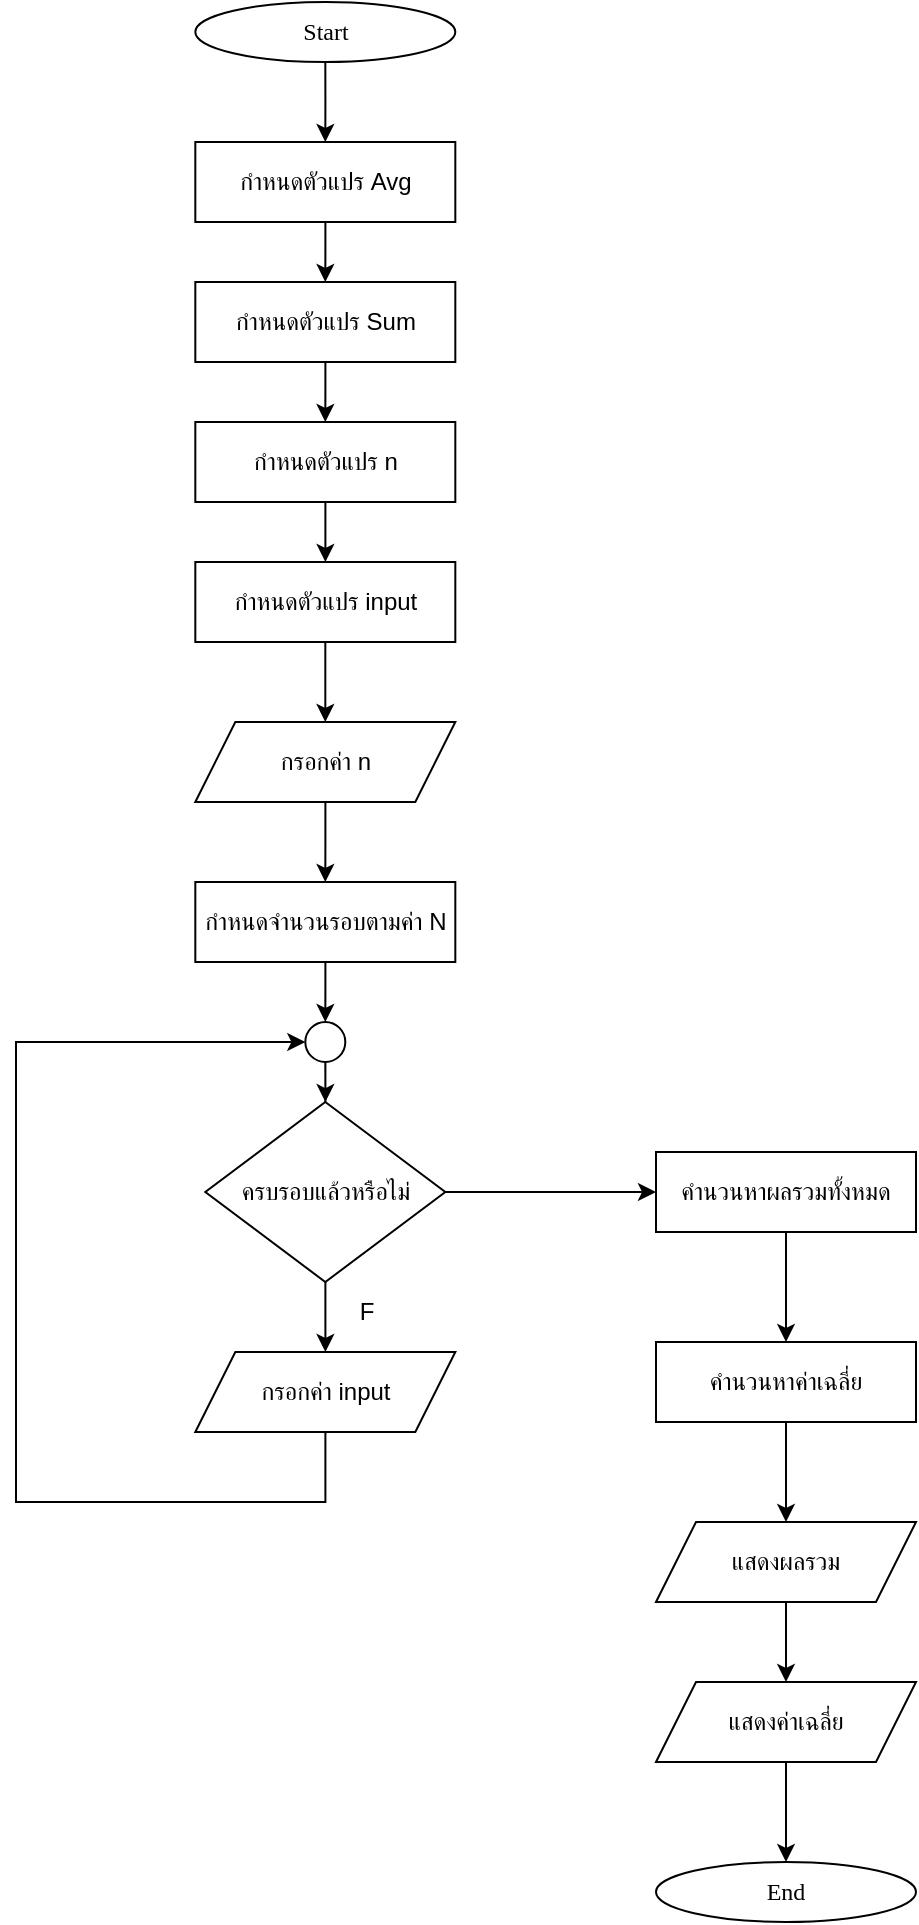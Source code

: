 <mxfile version="24.9.2">
  <diagram name="Page-1" id="cbf5Yu0xilgeXdx5oO3N">
    <mxGraphModel dx="1756" dy="1591" grid="1" gridSize="10" guides="1" tooltips="1" connect="1" arrows="1" fold="1" page="1" pageScale="1" pageWidth="850" pageHeight="1100" math="0" shadow="0">
      <root>
        <mxCell id="0" />
        <mxCell id="1" parent="0" />
        <mxCell id="1T_A9ecVVOwUksz8MQ6K-1" value="" style="edgeStyle=orthogonalEdgeStyle;rounded=0;orthogonalLoop=1;jettySize=auto;html=1;" edge="1" parent="1" source="1T_A9ecVVOwUksz8MQ6K-2">
          <mxGeometry relative="1" as="geometry">
            <mxPoint x="-495.34" y="-990" as="targetPoint" />
          </mxGeometry>
        </mxCell>
        <mxCell id="1T_A9ecVVOwUksz8MQ6K-2" value="&lt;font data-font-src=&quot;https://fonts.googleapis.com/css?family=Sarabun&quot; face=&quot;Sarabun&quot;&gt;Start&lt;/font&gt;" style="ellipse;whiteSpace=wrap;html=1;" vertex="1" parent="1">
          <mxGeometry x="-560.34" y="-1060" width="130" height="30" as="geometry" />
        </mxCell>
        <mxCell id="1T_A9ecVVOwUksz8MQ6K-3" value="" style="edgeStyle=orthogonalEdgeStyle;rounded=0;orthogonalLoop=1;jettySize=auto;html=1;" edge="1" parent="1" source="1T_A9ecVVOwUksz8MQ6K-4" target="1T_A9ecVVOwUksz8MQ6K-6">
          <mxGeometry relative="1" as="geometry" />
        </mxCell>
        <mxCell id="1T_A9ecVVOwUksz8MQ6K-4" value="กำหนดตัวแปร n" style="rounded=0;whiteSpace=wrap;html=1;" vertex="1" parent="1">
          <mxGeometry x="-560.34" y="-850" width="130" height="40" as="geometry" />
        </mxCell>
        <mxCell id="1T_A9ecVVOwUksz8MQ6K-5" value="" style="edgeStyle=orthogonalEdgeStyle;rounded=0;orthogonalLoop=1;jettySize=auto;html=1;" edge="1" parent="1" source="1T_A9ecVVOwUksz8MQ6K-6" target="1T_A9ecVVOwUksz8MQ6K-8">
          <mxGeometry relative="1" as="geometry" />
        </mxCell>
        <mxCell id="1T_A9ecVVOwUksz8MQ6K-6" value="กำหนดตัวแปร input" style="rounded=0;whiteSpace=wrap;html=1;" vertex="1" parent="1">
          <mxGeometry x="-560.34" y="-780" width="130" height="40" as="geometry" />
        </mxCell>
        <mxCell id="1T_A9ecVVOwUksz8MQ6K-7" value="" style="edgeStyle=orthogonalEdgeStyle;rounded=0;orthogonalLoop=1;jettySize=auto;html=1;" edge="1" parent="1" source="1T_A9ecVVOwUksz8MQ6K-8">
          <mxGeometry relative="1" as="geometry">
            <mxPoint x="-495.34" y="-620" as="targetPoint" />
          </mxGeometry>
        </mxCell>
        <mxCell id="1T_A9ecVVOwUksz8MQ6K-8" value="กรอกค่า n" style="rounded=0;whiteSpace=wrap;html=1;shape=parallelogram;perimeter=parallelogramPerimeter;fixedSize=1;" vertex="1" parent="1">
          <mxGeometry x="-560.34" y="-700" width="130" height="40" as="geometry" />
        </mxCell>
        <mxCell id="1T_A9ecVVOwUksz8MQ6K-9" value="" style="edgeStyle=orthogonalEdgeStyle;rounded=0;orthogonalLoop=1;jettySize=auto;html=1;" edge="1" parent="1" source="1T_A9ecVVOwUksz8MQ6K-11" target="1T_A9ecVVOwUksz8MQ6K-15">
          <mxGeometry relative="1" as="geometry" />
        </mxCell>
        <mxCell id="1T_A9ecVVOwUksz8MQ6K-10" value="" style="edgeStyle=orthogonalEdgeStyle;rounded=0;orthogonalLoop=1;jettySize=auto;html=1;" edge="1" parent="1" source="1T_A9ecVVOwUksz8MQ6K-11" target="1T_A9ecVVOwUksz8MQ6K-20">
          <mxGeometry relative="1" as="geometry" />
        </mxCell>
        <mxCell id="1T_A9ecVVOwUksz8MQ6K-11" value="ครบรอบแล้วหรือไม่" style="rhombus;whiteSpace=wrap;html=1;" vertex="1" parent="1">
          <mxGeometry x="-555.34" y="-510" width="120" height="90" as="geometry" />
        </mxCell>
        <mxCell id="1T_A9ecVVOwUksz8MQ6K-12" value="" style="edgeStyle=orthogonalEdgeStyle;rounded=0;orthogonalLoop=1;jettySize=auto;html=1;" edge="1" parent="1" source="1T_A9ecVVOwUksz8MQ6K-13" target="1T_A9ecVVOwUksz8MQ6K-17">
          <mxGeometry relative="1" as="geometry" />
        </mxCell>
        <mxCell id="1T_A9ecVVOwUksz8MQ6K-13" value="กำหนดจำนวนรอบตามค่า N" style="rounded=0;whiteSpace=wrap;html=1;" vertex="1" parent="1">
          <mxGeometry x="-560.34" y="-620" width="130" height="40" as="geometry" />
        </mxCell>
        <mxCell id="1T_A9ecVVOwUksz8MQ6K-14" style="edgeStyle=orthogonalEdgeStyle;rounded=0;orthogonalLoop=1;jettySize=auto;html=1;entryX=0;entryY=0.5;entryDx=0;entryDy=0;" edge="1" parent="1" source="1T_A9ecVVOwUksz8MQ6K-15" target="1T_A9ecVVOwUksz8MQ6K-17">
          <mxGeometry relative="1" as="geometry">
            <Array as="points">
              <mxPoint x="-495" y="-310" />
              <mxPoint x="-650" y="-310" />
              <mxPoint x="-650" y="-540" />
            </Array>
          </mxGeometry>
        </mxCell>
        <mxCell id="1T_A9ecVVOwUksz8MQ6K-15" value="กรอกค่า input" style="rounded=0;whiteSpace=wrap;html=1;shape=parallelogram;perimeter=parallelogramPerimeter;fixedSize=1;" vertex="1" parent="1">
          <mxGeometry x="-560.34" y="-385" width="130" height="40" as="geometry" />
        </mxCell>
        <mxCell id="1T_A9ecVVOwUksz8MQ6K-16" value="" style="edgeStyle=orthogonalEdgeStyle;rounded=0;orthogonalLoop=1;jettySize=auto;html=1;" edge="1" parent="1" source="1T_A9ecVVOwUksz8MQ6K-17" target="1T_A9ecVVOwUksz8MQ6K-11">
          <mxGeometry relative="1" as="geometry" />
        </mxCell>
        <mxCell id="1T_A9ecVVOwUksz8MQ6K-17" value="" style="ellipse;whiteSpace=wrap;html=1;aspect=fixed;" vertex="1" parent="1">
          <mxGeometry x="-505.34" y="-550" width="20" height="20" as="geometry" />
        </mxCell>
        <mxCell id="1T_A9ecVVOwUksz8MQ6K-18" value="F" style="text;html=1;align=center;verticalAlign=middle;resizable=0;points=[];autosize=1;strokeColor=none;fillColor=none;" vertex="1" parent="1">
          <mxGeometry x="-490" y="-420" width="30" height="30" as="geometry" />
        </mxCell>
        <mxCell id="1T_A9ecVVOwUksz8MQ6K-19" value="" style="edgeStyle=orthogonalEdgeStyle;rounded=0;orthogonalLoop=1;jettySize=auto;html=1;" edge="1" parent="1" source="1T_A9ecVVOwUksz8MQ6K-20" target="1T_A9ecVVOwUksz8MQ6K-22">
          <mxGeometry relative="1" as="geometry" />
        </mxCell>
        <mxCell id="1T_A9ecVVOwUksz8MQ6K-20" value="คำนวนหาผลรวมทั้งหมด" style="rounded=0;whiteSpace=wrap;html=1;" vertex="1" parent="1">
          <mxGeometry x="-330.0" y="-485" width="130" height="40" as="geometry" />
        </mxCell>
        <mxCell id="1T_A9ecVVOwUksz8MQ6K-21" value="" style="edgeStyle=orthogonalEdgeStyle;rounded=0;orthogonalLoop=1;jettySize=auto;html=1;" edge="1" parent="1" source="1T_A9ecVVOwUksz8MQ6K-22" target="1T_A9ecVVOwUksz8MQ6K-24">
          <mxGeometry relative="1" as="geometry" />
        </mxCell>
        <mxCell id="1T_A9ecVVOwUksz8MQ6K-22" value="คำนวนหาค่าเฉลี่ย" style="rounded=0;whiteSpace=wrap;html=1;" vertex="1" parent="1">
          <mxGeometry x="-330.0" y="-390" width="130" height="40" as="geometry" />
        </mxCell>
        <mxCell id="1T_A9ecVVOwUksz8MQ6K-23" value="" style="edgeStyle=orthogonalEdgeStyle;rounded=0;orthogonalLoop=1;jettySize=auto;html=1;" edge="1" parent="1" source="1T_A9ecVVOwUksz8MQ6K-24" target="1T_A9ecVVOwUksz8MQ6K-26">
          <mxGeometry relative="1" as="geometry" />
        </mxCell>
        <mxCell id="1T_A9ecVVOwUksz8MQ6K-24" value="แสดงผลรวม" style="rounded=0;whiteSpace=wrap;html=1;shape=parallelogram;perimeter=parallelogramPerimeter;fixedSize=1;" vertex="1" parent="1">
          <mxGeometry x="-330.0" y="-300" width="130" height="40" as="geometry" />
        </mxCell>
        <mxCell id="1T_A9ecVVOwUksz8MQ6K-25" value="" style="edgeStyle=orthogonalEdgeStyle;rounded=0;orthogonalLoop=1;jettySize=auto;html=1;" edge="1" parent="1" source="1T_A9ecVVOwUksz8MQ6K-26" target="1T_A9ecVVOwUksz8MQ6K-27">
          <mxGeometry relative="1" as="geometry" />
        </mxCell>
        <mxCell id="1T_A9ecVVOwUksz8MQ6K-26" value="แสดงค่าเฉลี่ย" style="rounded=0;whiteSpace=wrap;html=1;shape=parallelogram;perimeter=parallelogramPerimeter;fixedSize=1;" vertex="1" parent="1">
          <mxGeometry x="-330.0" y="-220" width="130" height="40" as="geometry" />
        </mxCell>
        <mxCell id="1T_A9ecVVOwUksz8MQ6K-27" value="&lt;font data-font-src=&quot;https://fonts.googleapis.com/css?family=Sarabun&quot; face=&quot;Sarabun&quot;&gt;End&lt;/font&gt;" style="ellipse;whiteSpace=wrap;html=1;" vertex="1" parent="1">
          <mxGeometry x="-330.0" y="-130" width="130" height="30" as="geometry" />
        </mxCell>
        <mxCell id="1T_A9ecVVOwUksz8MQ6K-31" style="edgeStyle=orthogonalEdgeStyle;rounded=0;orthogonalLoop=1;jettySize=auto;html=1;entryX=0.5;entryY=0;entryDx=0;entryDy=0;" edge="1" parent="1" source="1T_A9ecVVOwUksz8MQ6K-28" target="1T_A9ecVVOwUksz8MQ6K-4">
          <mxGeometry relative="1" as="geometry" />
        </mxCell>
        <mxCell id="1T_A9ecVVOwUksz8MQ6K-28" value="กำหนดตัวแปร Sum" style="rounded=0;whiteSpace=wrap;html=1;" vertex="1" parent="1">
          <mxGeometry x="-560.34" y="-920" width="130" height="40" as="geometry" />
        </mxCell>
        <mxCell id="1T_A9ecVVOwUksz8MQ6K-32" style="edgeStyle=orthogonalEdgeStyle;rounded=0;orthogonalLoop=1;jettySize=auto;html=1;entryX=0.5;entryY=0;entryDx=0;entryDy=0;" edge="1" parent="1" source="1T_A9ecVVOwUksz8MQ6K-29" target="1T_A9ecVVOwUksz8MQ6K-28">
          <mxGeometry relative="1" as="geometry" />
        </mxCell>
        <mxCell id="1T_A9ecVVOwUksz8MQ6K-29" value="กำหนดตัวแปร Avg" style="rounded=0;whiteSpace=wrap;html=1;" vertex="1" parent="1">
          <mxGeometry x="-560.34" y="-990" width="130" height="40" as="geometry" />
        </mxCell>
      </root>
    </mxGraphModel>
  </diagram>
</mxfile>
